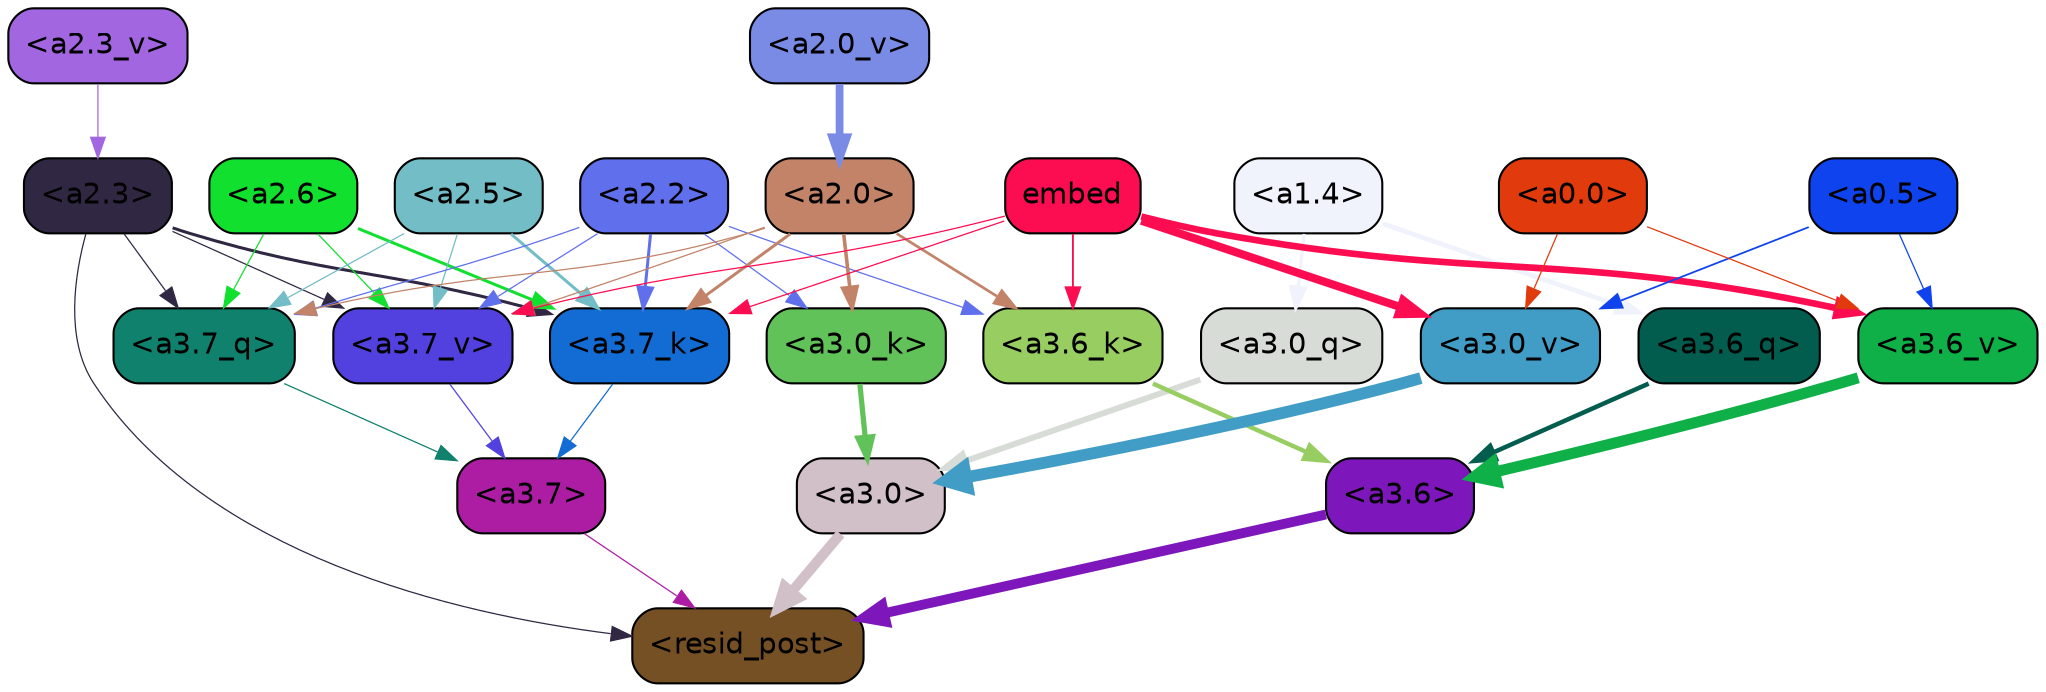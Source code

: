 strict digraph "" {
	graph [bgcolor=transparent,
		layout=dot,
		overlap=false,
		splines=true
	];
	"<a3.7>"	[color=black,
		fillcolor="#ad1da4",
		fontname=Helvetica,
		shape=box,
		style="filled, rounded"];
	"<resid_post>"	[color=black,
		fillcolor="#755024",
		fontname=Helvetica,
		shape=box,
		style="filled, rounded"];
	"<a3.7>" -> "<resid_post>"	[color="#ad1da4",
		penwidth=0.6];
	"<a3.6>"	[color=black,
		fillcolor="#7e17bb",
		fontname=Helvetica,
		shape=box,
		style="filled, rounded"];
	"<a3.6>" -> "<resid_post>"	[color="#7e17bb",
		penwidth=4.746312499046326];
	"<a3.0>"	[color=black,
		fillcolor="#d2c0c8",
		fontname=Helvetica,
		shape=box,
		style="filled, rounded"];
	"<a3.0>" -> "<resid_post>"	[color="#d2c0c8",
		penwidth=4.896343111991882];
	"<a2.3>"	[color=black,
		fillcolor="#302843",
		fontname=Helvetica,
		shape=box,
		style="filled, rounded"];
	"<a2.3>" -> "<resid_post>"	[color="#302843",
		penwidth=0.6];
	"<a3.7_q>"	[color=black,
		fillcolor="#0f816c",
		fontname=Helvetica,
		shape=box,
		style="filled, rounded"];
	"<a2.3>" -> "<a3.7_q>"	[color="#302843",
		penwidth=0.6];
	"<a3.7_k>"	[color=black,
		fillcolor="#136cd3",
		fontname=Helvetica,
		shape=box,
		style="filled, rounded"];
	"<a2.3>" -> "<a3.7_k>"	[color="#302843",
		penwidth=1.467104621231556];
	"<a3.7_v>"	[color=black,
		fillcolor="#5241de",
		fontname=Helvetica,
		shape=box,
		style="filled, rounded"];
	"<a2.3>" -> "<a3.7_v>"	[color="#302843",
		penwidth=0.6];
	"<a3.7_q>" -> "<a3.7>"	[color="#0f816c",
		penwidth=0.6];
	"<a3.6_q>"	[color=black,
		fillcolor="#025d4e",
		fontname=Helvetica,
		shape=box,
		style="filled, rounded"];
	"<a3.6_q>" -> "<a3.6>"	[color="#025d4e",
		penwidth=2.160832464694977];
	"<a3.0_q>"	[color=black,
		fillcolor="#d8dcd7",
		fontname=Helvetica,
		shape=box,
		style="filled, rounded"];
	"<a3.0_q>" -> "<a3.0>"	[color="#d8dcd7",
		penwidth=2.870753765106201];
	"<a3.7_k>" -> "<a3.7>"	[color="#136cd3",
		penwidth=0.6];
	"<a3.6_k>"	[color=black,
		fillcolor="#98cd62",
		fontname=Helvetica,
		shape=box,
		style="filled, rounded"];
	"<a3.6_k>" -> "<a3.6>"	[color="#98cd62",
		penwidth=2.13908451795578];
	"<a3.0_k>"	[color=black,
		fillcolor="#60c258",
		fontname=Helvetica,
		shape=box,
		style="filled, rounded"];
	"<a3.0_k>" -> "<a3.0>"	[color="#60c258",
		penwidth=2.520303964614868];
	"<a3.7_v>" -> "<a3.7>"	[color="#5241de",
		penwidth=0.6];
	"<a3.6_v>"	[color=black,
		fillcolor="#0eb047",
		fontname=Helvetica,
		shape=box,
		style="filled, rounded"];
	"<a3.6_v>" -> "<a3.6>"	[color="#0eb047",
		penwidth=5.297133803367615];
	"<a3.0_v>"	[color=black,
		fillcolor="#419dc5",
		fontname=Helvetica,
		shape=box,
		style="filled, rounded"];
	"<a3.0_v>" -> "<a3.0>"	[color="#419dc5",
		penwidth=5.680712580680847];
	"<a2.6>"	[color=black,
		fillcolor="#12e02f",
		fontname=Helvetica,
		shape=box,
		style="filled, rounded"];
	"<a2.6>" -> "<a3.7_q>"	[color="#12e02f",
		penwidth=0.6];
	"<a2.6>" -> "<a3.7_k>"	[color="#12e02f",
		penwidth=1.4453159049153328];
	"<a2.6>" -> "<a3.7_v>"	[color="#12e02f",
		penwidth=0.6];
	"<a2.5>"	[color=black,
		fillcolor="#73bdc7",
		fontname=Helvetica,
		shape=box,
		style="filled, rounded"];
	"<a2.5>" -> "<a3.7_q>"	[color="#73bdc7",
		penwidth=0.6];
	"<a2.5>" -> "<a3.7_k>"	[color="#73bdc7",
		penwidth=1.4526091292500496];
	"<a2.5>" -> "<a3.7_v>"	[color="#73bdc7",
		penwidth=0.6];
	"<a2.2>"	[color=black,
		fillcolor="#606fec",
		fontname=Helvetica,
		shape=box,
		style="filled, rounded"];
	"<a2.2>" -> "<a3.7_q>"	[color="#606fec",
		penwidth=0.6];
	"<a2.2>" -> "<a3.7_k>"	[color="#606fec",
		penwidth=1.4310357049107552];
	"<a2.2>" -> "<a3.6_k>"	[color="#606fec",
		penwidth=0.6];
	"<a2.2>" -> "<a3.0_k>"	[color="#606fec",
		penwidth=0.6];
	"<a2.2>" -> "<a3.7_v>"	[color="#606fec",
		penwidth=0.6];
	"<a2.0>"	[color=black,
		fillcolor="#c28368",
		fontname=Helvetica,
		shape=box,
		style="filled, rounded"];
	"<a2.0>" -> "<a3.7_q>"	[color="#c28368",
		penwidth=0.6];
	"<a2.0>" -> "<a3.7_k>"	[color="#c28368",
		penwidth=1.4314699843525887];
	"<a2.0>" -> "<a3.6_k>"	[color="#c28368",
		penwidth=1.2950235605239868];
	"<a2.0>" -> "<a3.0_k>"	[color="#c28368",
		penwidth=1.712992787361145];
	"<a2.0>" -> "<a3.7_v>"	[color="#c28368",
		penwidth=0.6];
	"<a1.4>"	[color=black,
		fillcolor="#f0f3fc",
		fontname=Helvetica,
		shape=box,
		style="filled, rounded"];
	"<a1.4>" -> "<a3.6_q>"	[color="#f0f3fc",
		penwidth=2.2719132900238037];
	"<a1.4>" -> "<a3.0_q>"	[color="#f0f3fc",
		penwidth=1.5932877659797668];
	embed	[color=black,
		fillcolor="#fc0c51",
		fontname=Helvetica,
		shape=box,
		style="filled, rounded"];
	embed -> "<a3.7_k>"	[color="#fc0c51",
		penwidth=0.6];
	embed -> "<a3.6_k>"	[color="#fc0c51",
		penwidth=0.891706109046936];
	embed -> "<a3.7_v>"	[color="#fc0c51",
		penwidth=0.6];
	embed -> "<a3.6_v>"	[color="#fc0c51",
		penwidth=3.1766927242279053];
	embed -> "<a3.0_v>"	[color="#fc0c51",
		penwidth=3.9005755856633186];
	"<a0.5>"	[color=black,
		fillcolor="#0f43ee",
		fontname=Helvetica,
		shape=box,
		style="filled, rounded"];
	"<a0.5>" -> "<a3.6_v>"	[color="#0f43ee",
		penwidth=0.6];
	"<a0.5>" -> "<a3.0_v>"	[color="#0f43ee",
		penwidth=0.8493617177009583];
	"<a0.0>"	[color=black,
		fillcolor="#e13a0c",
		fontname=Helvetica,
		shape=box,
		style="filled, rounded"];
	"<a0.0>" -> "<a3.6_v>"	[color="#e13a0c",
		penwidth=0.6];
	"<a0.0>" -> "<a3.0_v>"	[color="#e13a0c",
		penwidth=0.6];
	"<a2.3_v>"	[color=black,
		fillcolor="#a267e0",
		fontname=Helvetica,
		shape=box,
		style="filled, rounded"];
	"<a2.3_v>" -> "<a2.3>"	[color="#a267e0",
		penwidth=0.6];
	"<a2.0_v>"	[color=black,
		fillcolor="#7a8be6",
		fontname=Helvetica,
		shape=box,
		style="filled, rounded"];
	"<a2.0_v>" -> "<a2.0>"	[color="#7a8be6",
		penwidth=3.7102378383278847];
}
